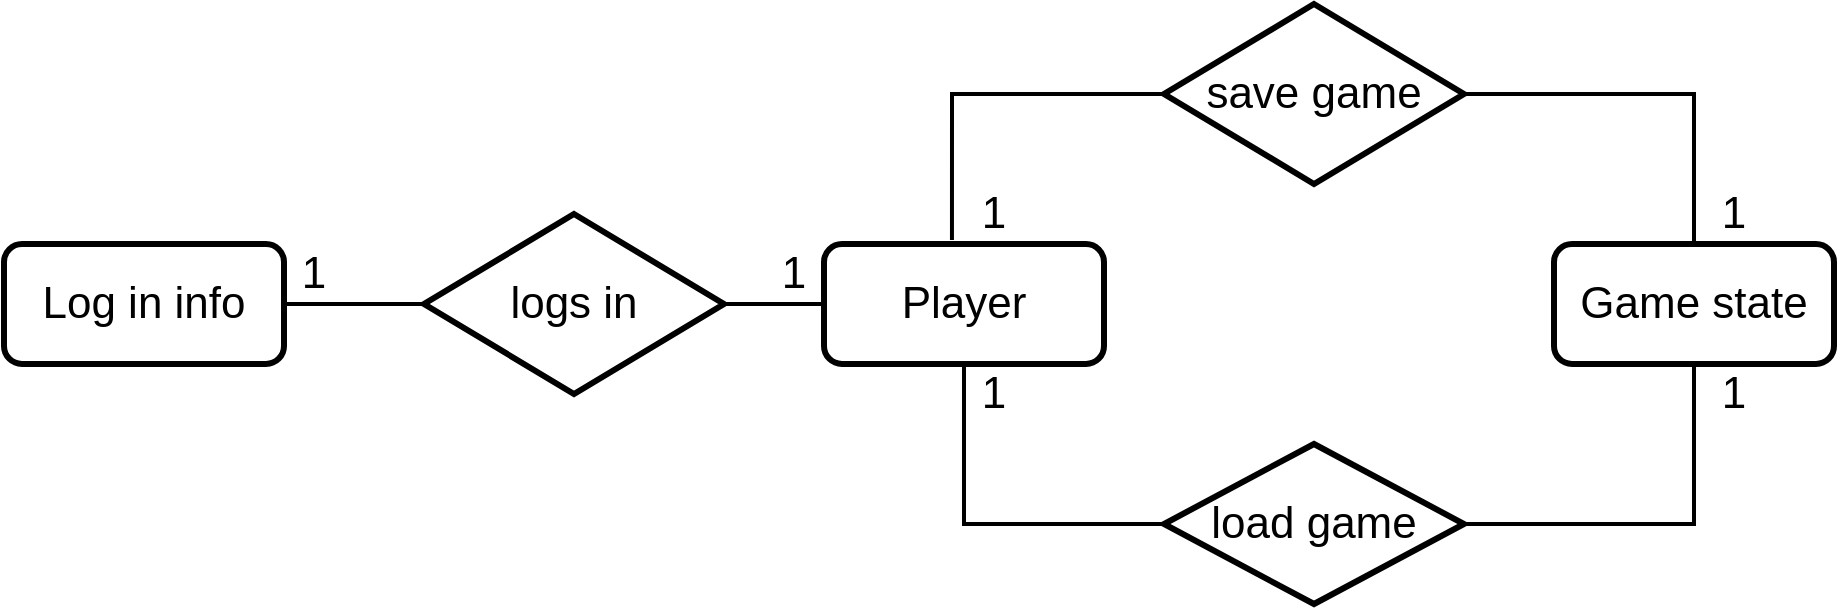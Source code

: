 <mxfile version="17.4.5" type="github">
  <diagram id="GFX1_BSbDfHPeh30nThA" name="Page-1">
    <mxGraphModel dx="2272" dy="762" grid="1" gridSize="10" guides="1" tooltips="1" connect="1" arrows="1" fold="1" page="1" pageScale="1" pageWidth="850" pageHeight="1100" math="0" shadow="0">
      <root>
        <mxCell id="0" />
        <mxCell id="1" parent="0" />
        <mxCell id="_0ewZRfjoy1wTZERiUi9-2" value="&lt;font style=&quot;font-size: 22px&quot;&gt;Game state&lt;/font&gt;" style="rounded=1;whiteSpace=wrap;html=1;strokeWidth=3;" parent="1" vertex="1">
          <mxGeometry x="425" y="200" width="140" height="60" as="geometry" />
        </mxCell>
        <mxCell id="_0ewZRfjoy1wTZERiUi9-3" value="&lt;font style=&quot;font-size: 22px&quot;&gt;Player&lt;/font&gt;" style="rounded=1;whiteSpace=wrap;html=1;strokeWidth=3;" parent="1" vertex="1">
          <mxGeometry x="60" y="200" width="140" height="60" as="geometry" />
        </mxCell>
        <mxCell id="gkAeaQIPnS7kP9WkzbBt-1" value="save game" style="rhombus;whiteSpace=wrap;html=1;fontSize=22;strokeWidth=3;" vertex="1" parent="1">
          <mxGeometry x="230" y="80" width="150" height="90" as="geometry" />
        </mxCell>
        <mxCell id="gkAeaQIPnS7kP9WkzbBt-3" value="load game" style="rhombus;whiteSpace=wrap;html=1;fontSize=22;strokeWidth=3;" vertex="1" parent="1">
          <mxGeometry x="230" y="300" width="150" height="80" as="geometry" />
        </mxCell>
        <mxCell id="gkAeaQIPnS7kP9WkzbBt-10" value="" style="endArrow=none;html=1;rounded=0;fontSize=22;strokeColor=default;strokeWidth=2;exitX=1;exitY=0.5;exitDx=0;exitDy=0;entryX=0.5;entryY=0;entryDx=0;entryDy=0;" edge="1" parent="1" source="gkAeaQIPnS7kP9WkzbBt-1" target="_0ewZRfjoy1wTZERiUi9-2">
          <mxGeometry width="50" height="50" relative="1" as="geometry">
            <mxPoint x="540" y="130" as="sourcePoint" />
            <mxPoint x="590" y="80" as="targetPoint" />
            <Array as="points">
              <mxPoint x="495" y="125" />
            </Array>
          </mxGeometry>
        </mxCell>
        <mxCell id="gkAeaQIPnS7kP9WkzbBt-12" value="" style="endArrow=none;html=1;rounded=0;fontSize=22;strokeColor=default;strokeWidth=2;entryX=0.5;entryY=1;entryDx=0;entryDy=0;exitX=1;exitY=0.5;exitDx=0;exitDy=0;" edge="1" parent="1" source="gkAeaQIPnS7kP9WkzbBt-3" target="_0ewZRfjoy1wTZERiUi9-2">
          <mxGeometry width="50" height="50" relative="1" as="geometry">
            <mxPoint x="570" y="380" as="sourcePoint" />
            <mxPoint x="620" y="330" as="targetPoint" />
            <Array as="points">
              <mxPoint x="495" y="340" />
            </Array>
          </mxGeometry>
        </mxCell>
        <mxCell id="gkAeaQIPnS7kP9WkzbBt-13" value="" style="endArrow=none;html=1;rounded=0;fontSize=22;strokeColor=default;strokeWidth=2;exitX=0.457;exitY=-0.033;exitDx=0;exitDy=0;exitPerimeter=0;entryX=0;entryY=0.5;entryDx=0;entryDy=0;" edge="1" parent="1" source="_0ewZRfjoy1wTZERiUi9-3" target="gkAeaQIPnS7kP9WkzbBt-1">
          <mxGeometry width="50" height="50" relative="1" as="geometry">
            <mxPoint x="130" y="160" as="sourcePoint" />
            <mxPoint x="180" y="110" as="targetPoint" />
            <Array as="points">
              <mxPoint x="124" y="125" />
            </Array>
          </mxGeometry>
        </mxCell>
        <mxCell id="gkAeaQIPnS7kP9WkzbBt-14" value="" style="endArrow=none;html=1;rounded=0;fontSize=22;strokeColor=default;strokeWidth=2;exitX=0.5;exitY=1;exitDx=0;exitDy=0;entryX=0;entryY=0.5;entryDx=0;entryDy=0;" edge="1" parent="1" source="_0ewZRfjoy1wTZERiUi9-3" target="gkAeaQIPnS7kP9WkzbBt-3">
          <mxGeometry width="50" height="50" relative="1" as="geometry">
            <mxPoint x="150" y="390" as="sourcePoint" />
            <mxPoint x="200" y="350" as="targetPoint" />
            <Array as="points">
              <mxPoint x="130" y="340" />
            </Array>
          </mxGeometry>
        </mxCell>
        <mxCell id="gkAeaQIPnS7kP9WkzbBt-15" value="1" style="text;html=1;strokeColor=none;fillColor=none;align=center;verticalAlign=middle;whiteSpace=wrap;rounded=0;fontSize=22;" vertex="1" parent="1">
          <mxGeometry x="130" y="170" width="30" height="30" as="geometry" />
        </mxCell>
        <mxCell id="gkAeaQIPnS7kP9WkzbBt-16" value="1" style="text;html=1;strokeColor=none;fillColor=none;align=center;verticalAlign=middle;whiteSpace=wrap;rounded=0;fontSize=22;" vertex="1" parent="1">
          <mxGeometry x="500" y="170" width="30" height="30" as="geometry" />
        </mxCell>
        <mxCell id="gkAeaQIPnS7kP9WkzbBt-17" value="1" style="text;html=1;strokeColor=none;fillColor=none;align=center;verticalAlign=middle;whiteSpace=wrap;rounded=0;fontSize=22;" vertex="1" parent="1">
          <mxGeometry x="130" y="260" width="30" height="30" as="geometry" />
        </mxCell>
        <mxCell id="gkAeaQIPnS7kP9WkzbBt-18" value="1" style="text;html=1;strokeColor=none;fillColor=none;align=center;verticalAlign=middle;whiteSpace=wrap;rounded=0;fontSize=22;" vertex="1" parent="1">
          <mxGeometry x="500" y="260" width="30" height="30" as="geometry" />
        </mxCell>
        <mxCell id="gkAeaQIPnS7kP9WkzbBt-20" value="&lt;font style=&quot;font-size: 22px&quot;&gt;Log in info&lt;/font&gt;" style="rounded=1;whiteSpace=wrap;html=1;strokeWidth=3;" vertex="1" parent="1">
          <mxGeometry x="-350" y="200" width="140" height="60" as="geometry" />
        </mxCell>
        <mxCell id="gkAeaQIPnS7kP9WkzbBt-21" value="logs in" style="rhombus;whiteSpace=wrap;html=1;fontSize=22;strokeWidth=3;" vertex="1" parent="1">
          <mxGeometry x="-140" y="185" width="150" height="90" as="geometry" />
        </mxCell>
        <mxCell id="gkAeaQIPnS7kP9WkzbBt-22" value="" style="endArrow=none;html=1;rounded=0;fontSize=22;strokeColor=default;strokeWidth=2;exitX=1;exitY=0.5;exitDx=0;exitDy=0;entryX=0;entryY=0.5;entryDx=0;entryDy=0;" edge="1" parent="1" source="gkAeaQIPnS7kP9WkzbBt-21" target="_0ewZRfjoy1wTZERiUi9-3">
          <mxGeometry width="50" height="50" relative="1" as="geometry">
            <mxPoint x="-10" y="240" as="sourcePoint" />
            <mxPoint x="40" y="190" as="targetPoint" />
          </mxGeometry>
        </mxCell>
        <mxCell id="gkAeaQIPnS7kP9WkzbBt-24" value="" style="endArrow=none;html=1;rounded=0;fontSize=22;strokeColor=default;strokeWidth=2;exitX=1;exitY=0.5;exitDx=0;exitDy=0;entryX=0;entryY=0.5;entryDx=0;entryDy=0;" edge="1" parent="1" source="gkAeaQIPnS7kP9WkzbBt-20" target="gkAeaQIPnS7kP9WkzbBt-21">
          <mxGeometry width="50" height="50" relative="1" as="geometry">
            <mxPoint x="-280" y="360" as="sourcePoint" />
            <mxPoint x="-190" y="360" as="targetPoint" />
          </mxGeometry>
        </mxCell>
        <mxCell id="gkAeaQIPnS7kP9WkzbBt-25" value="1" style="text;html=1;strokeColor=none;fillColor=none;align=center;verticalAlign=middle;whiteSpace=wrap;rounded=0;fontSize=22;" vertex="1" parent="1">
          <mxGeometry x="30" y="200" width="30" height="30" as="geometry" />
        </mxCell>
        <mxCell id="gkAeaQIPnS7kP9WkzbBt-26" value="1" style="text;html=1;strokeColor=none;fillColor=none;align=center;verticalAlign=middle;whiteSpace=wrap;rounded=0;fontSize=22;" vertex="1" parent="1">
          <mxGeometry x="-210" y="200" width="30" height="30" as="geometry" />
        </mxCell>
      </root>
    </mxGraphModel>
  </diagram>
</mxfile>
